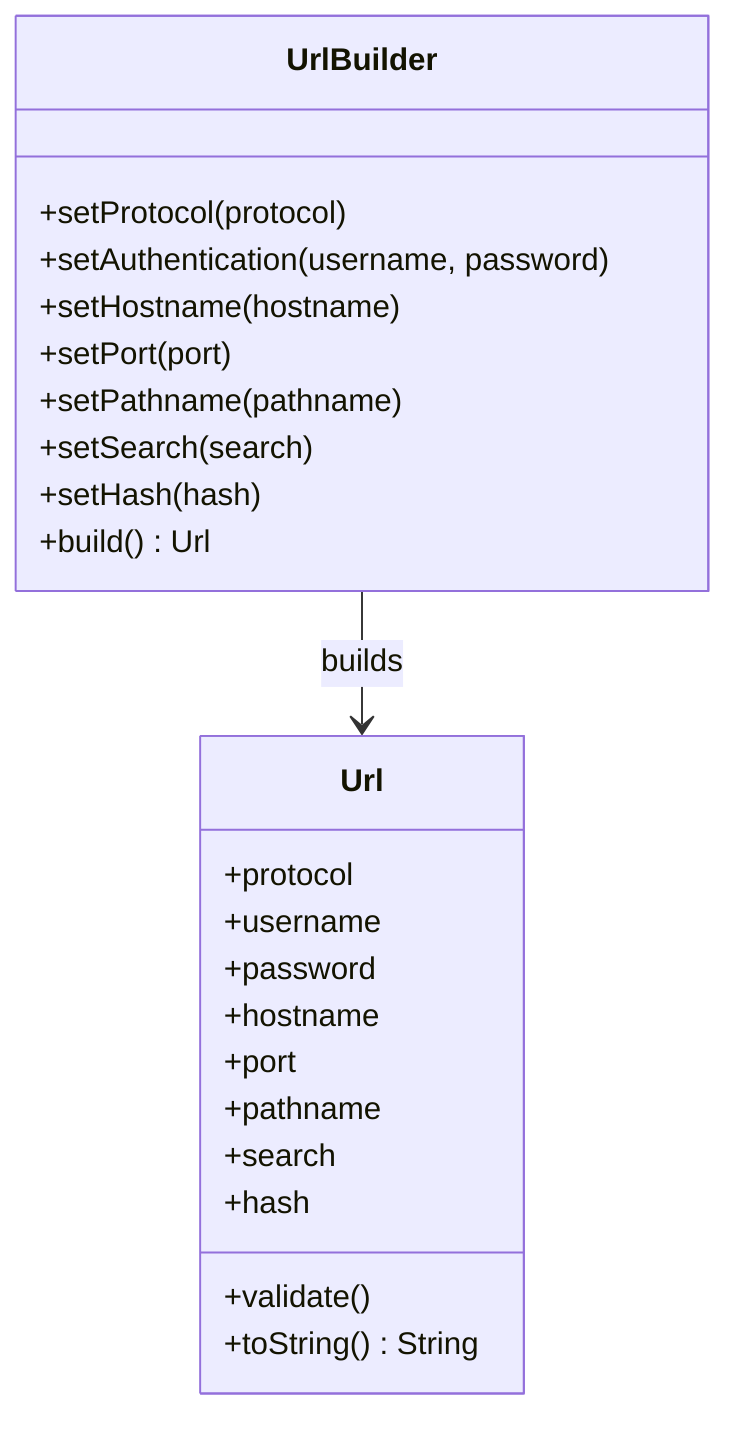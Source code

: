 classDiagram
    class UrlBuilder {
        +setProtocol(protocol)
        +setAuthentication(username, password)
        +setHostname(hostname)
        +setPort(port)
        +setPathname(pathname)
        +setSearch(search)
        +setHash(hash)
        +build() Url
    }

    class Url {
        +protocol
        +username
        +password
        +hostname
        +port
        +pathname
        +search
        +hash
        +validate()
        +toString() String
    }

    UrlBuilder --> Url : builds